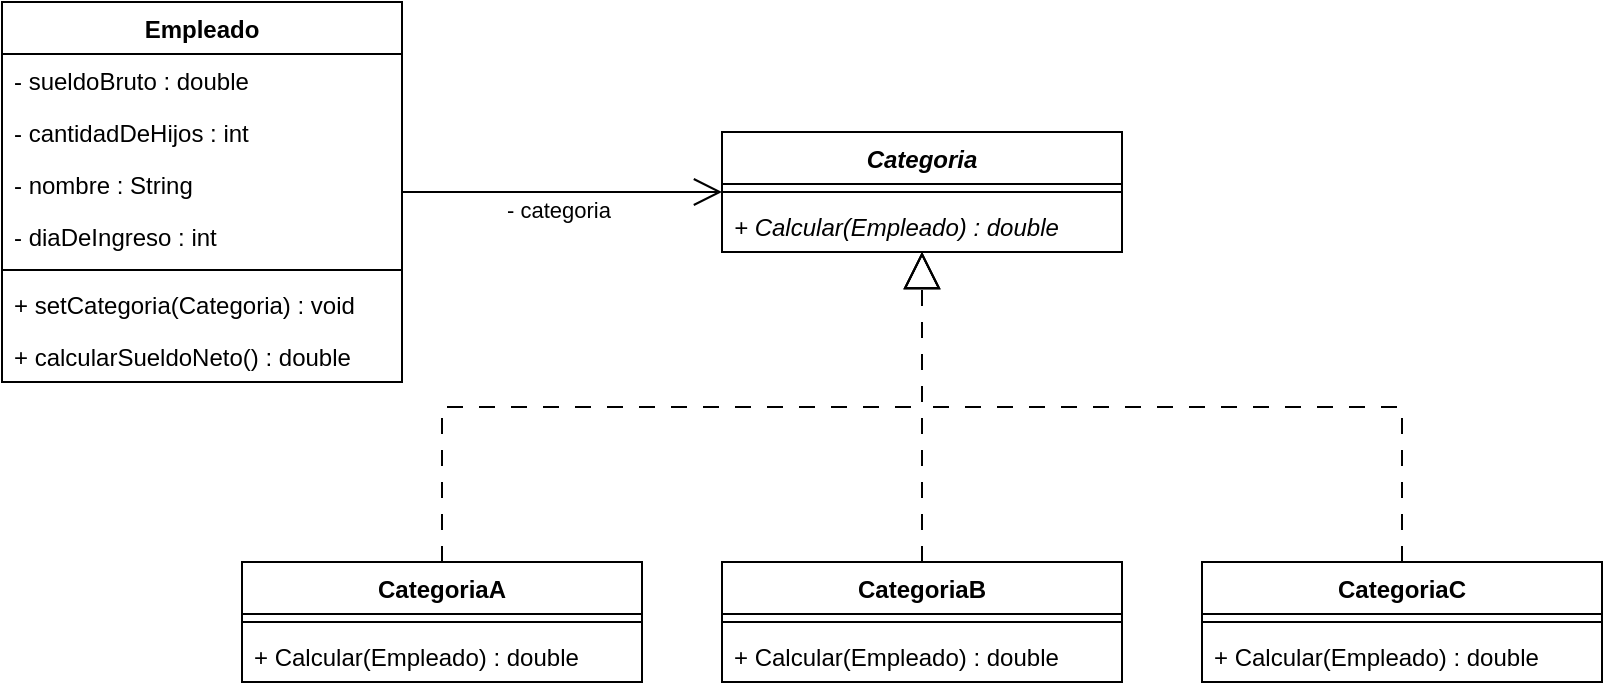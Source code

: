 <mxfile version="22.1.4" type="google" pages="2">
  <diagram name="Clases" id="6WamnW6L7Y_ftasLvD7b">
    <mxGraphModel grid="1" page="1" gridSize="10" guides="1" tooltips="1" connect="1" arrows="1" fold="1" pageScale="1" pageWidth="850" pageHeight="1100" math="0" shadow="0">
      <root>
        <mxCell id="0" />
        <mxCell id="1" parent="0" />
        <mxCell id="TnwES9tfCBE1nQWdl5rh-1" value="Empleado" style="swimlane;fontStyle=1;align=center;verticalAlign=top;childLayout=stackLayout;horizontal=1;startSize=26;horizontalStack=0;resizeParent=1;resizeParentMax=0;resizeLast=0;collapsible=1;marginBottom=0;" vertex="1" parent="1">
          <mxGeometry x="120" y="200" width="200" height="190" as="geometry" />
        </mxCell>
        <mxCell id="TnwES9tfCBE1nQWdl5rh-2" value="- sueldoBruto : double" style="text;strokeColor=none;fillColor=none;align=left;verticalAlign=top;spacingLeft=4;spacingRight=4;overflow=hidden;rotatable=0;points=[[0,0.5],[1,0.5]];portConstraint=eastwest;" vertex="1" parent="TnwES9tfCBE1nQWdl5rh-1">
          <mxGeometry y="26" width="200" height="26" as="geometry" />
        </mxCell>
        <mxCell id="TnwES9tfCBE1nQWdl5rh-3" value="- cantidadDeHijos : int" style="text;strokeColor=none;fillColor=none;align=left;verticalAlign=top;spacingLeft=4;spacingRight=4;overflow=hidden;rotatable=0;points=[[0,0.5],[1,0.5]];portConstraint=eastwest;" vertex="1" parent="TnwES9tfCBE1nQWdl5rh-1">
          <mxGeometry y="52" width="200" height="26" as="geometry" />
        </mxCell>
        <mxCell id="TnwES9tfCBE1nQWdl5rh-4" value="- nombre : String" style="text;strokeColor=none;fillColor=none;align=left;verticalAlign=top;spacingLeft=4;spacingRight=4;overflow=hidden;rotatable=0;points=[[0,0.5],[1,0.5]];portConstraint=eastwest;" vertex="1" parent="TnwES9tfCBE1nQWdl5rh-1">
          <mxGeometry y="78" width="200" height="26" as="geometry" />
        </mxCell>
        <mxCell id="TnwES9tfCBE1nQWdl5rh-5" value="- diaDeIngreso : int" style="text;strokeColor=none;fillColor=none;align=left;verticalAlign=top;spacingLeft=4;spacingRight=4;overflow=hidden;rotatable=0;points=[[0,0.5],[1,0.5]];portConstraint=eastwest;" vertex="1" parent="TnwES9tfCBE1nQWdl5rh-1">
          <mxGeometry y="104" width="200" height="26" as="geometry" />
        </mxCell>
        <mxCell id="TnwES9tfCBE1nQWdl5rh-6" value="" style="line;strokeWidth=1;fillColor=none;align=left;verticalAlign=middle;spacingTop=-1;spacingLeft=3;spacingRight=3;rotatable=0;labelPosition=right;points=[];portConstraint=eastwest;strokeColor=inherit;" vertex="1" parent="TnwES9tfCBE1nQWdl5rh-1">
          <mxGeometry y="130" width="200" height="8" as="geometry" />
        </mxCell>
        <mxCell id="TnwES9tfCBE1nQWdl5rh-7" value="+ setCategoria(Categoria) : void" style="text;strokeColor=none;fillColor=none;align=left;verticalAlign=top;spacingLeft=4;spacingRight=4;overflow=hidden;rotatable=0;points=[[0,0.5],[1,0.5]];portConstraint=eastwest;" vertex="1" parent="TnwES9tfCBE1nQWdl5rh-1">
          <mxGeometry y="138" width="200" height="26" as="geometry" />
        </mxCell>
        <mxCell id="TnwES9tfCBE1nQWdl5rh-8" value="+ calcularSueldoNeto() : double" style="text;strokeColor=none;fillColor=none;align=left;verticalAlign=top;spacingLeft=4;spacingRight=4;overflow=hidden;rotatable=0;points=[[0,0.5],[1,0.5]];portConstraint=eastwest;" vertex="1" parent="TnwES9tfCBE1nQWdl5rh-1">
          <mxGeometry y="164" width="200" height="26" as="geometry" />
        </mxCell>
        <mxCell id="TnwES9tfCBE1nQWdl5rh-23" value="Categoria" style="swimlane;fontStyle=3;align=center;verticalAlign=top;childLayout=stackLayout;horizontal=1;startSize=26;horizontalStack=0;resizeParent=1;resizeParentMax=0;resizeLast=0;collapsible=1;marginBottom=0;whiteSpace=wrap;html=1;" vertex="1" parent="1">
          <mxGeometry x="480" y="265" width="200" height="60" as="geometry" />
        </mxCell>
        <mxCell id="TnwES9tfCBE1nQWdl5rh-25" value="" style="line;strokeWidth=1;fillColor=none;align=left;verticalAlign=middle;spacingTop=-1;spacingLeft=3;spacingRight=3;rotatable=0;labelPosition=right;points=[];portConstraint=eastwest;strokeColor=inherit;" vertex="1" parent="TnwES9tfCBE1nQWdl5rh-23">
          <mxGeometry y="26" width="200" height="8" as="geometry" />
        </mxCell>
        <mxCell id="TnwES9tfCBE1nQWdl5rh-26" value="+ Calcular(Empleado) : double" style="text;strokeColor=none;fillColor=none;align=left;verticalAlign=top;spacingLeft=4;spacingRight=4;overflow=hidden;rotatable=0;points=[[0,0.5],[1,0.5]];portConstraint=eastwest;whiteSpace=wrap;html=1;fontStyle=2" vertex="1" parent="TnwES9tfCBE1nQWdl5rh-23">
          <mxGeometry y="34" width="200" height="26" as="geometry" />
        </mxCell>
        <mxCell id="TnwES9tfCBE1nQWdl5rh-27" value="CategoriaA" style="swimlane;fontStyle=1;align=center;verticalAlign=top;childLayout=stackLayout;horizontal=1;startSize=26;horizontalStack=0;resizeParent=1;resizeParentMax=0;resizeLast=0;collapsible=1;marginBottom=0;whiteSpace=wrap;html=1;" vertex="1" parent="1">
          <mxGeometry x="240" y="480" width="200" height="60" as="geometry" />
        </mxCell>
        <mxCell id="TnwES9tfCBE1nQWdl5rh-29" value="" style="line;strokeWidth=1;fillColor=none;align=left;verticalAlign=middle;spacingTop=-1;spacingLeft=3;spacingRight=3;rotatable=0;labelPosition=right;points=[];portConstraint=eastwest;strokeColor=inherit;" vertex="1" parent="TnwES9tfCBE1nQWdl5rh-27">
          <mxGeometry y="26" width="200" height="8" as="geometry" />
        </mxCell>
        <mxCell id="TnwES9tfCBE1nQWdl5rh-30" value="+ Calcular(Empleado) : double" style="text;strokeColor=none;fillColor=none;align=left;verticalAlign=top;spacingLeft=4;spacingRight=4;overflow=hidden;rotatable=0;points=[[0,0.5],[1,0.5]];portConstraint=eastwest;whiteSpace=wrap;html=1;fontStyle=0" vertex="1" parent="TnwES9tfCBE1nQWdl5rh-27">
          <mxGeometry y="34" width="200" height="26" as="geometry" />
        </mxCell>
        <mxCell id="TnwES9tfCBE1nQWdl5rh-31" value="CategoriaB" style="swimlane;fontStyle=1;align=center;verticalAlign=top;childLayout=stackLayout;horizontal=1;startSize=26;horizontalStack=0;resizeParent=1;resizeParentMax=0;resizeLast=0;collapsible=1;marginBottom=0;whiteSpace=wrap;html=1;" vertex="1" parent="1">
          <mxGeometry x="480" y="480" width="200" height="60" as="geometry" />
        </mxCell>
        <mxCell id="TnwES9tfCBE1nQWdl5rh-33" value="" style="line;strokeWidth=1;fillColor=none;align=left;verticalAlign=middle;spacingTop=-1;spacingLeft=3;spacingRight=3;rotatable=0;labelPosition=right;points=[];portConstraint=eastwest;strokeColor=inherit;" vertex="1" parent="TnwES9tfCBE1nQWdl5rh-31">
          <mxGeometry y="26" width="200" height="8" as="geometry" />
        </mxCell>
        <mxCell id="TnwES9tfCBE1nQWdl5rh-34" value="+ Calcular(Empleado) : double" style="text;strokeColor=none;fillColor=none;align=left;verticalAlign=top;spacingLeft=4;spacingRight=4;overflow=hidden;rotatable=0;points=[[0,0.5],[1,0.5]];portConstraint=eastwest;whiteSpace=wrap;html=1;fontStyle=0" vertex="1" parent="TnwES9tfCBE1nQWdl5rh-31">
          <mxGeometry y="34" width="200" height="26" as="geometry" />
        </mxCell>
        <mxCell id="TnwES9tfCBE1nQWdl5rh-35" value="CategoriaC" style="swimlane;fontStyle=1;align=center;verticalAlign=top;childLayout=stackLayout;horizontal=1;startSize=26;horizontalStack=0;resizeParent=1;resizeParentMax=0;resizeLast=0;collapsible=1;marginBottom=0;whiteSpace=wrap;html=1;" vertex="1" parent="1">
          <mxGeometry x="720" y="480" width="200" height="60" as="geometry" />
        </mxCell>
        <mxCell id="TnwES9tfCBE1nQWdl5rh-37" value="" style="line;strokeWidth=1;fillColor=none;align=left;verticalAlign=middle;spacingTop=-1;spacingLeft=3;spacingRight=3;rotatable=0;labelPosition=right;points=[];portConstraint=eastwest;strokeColor=inherit;" vertex="1" parent="TnwES9tfCBE1nQWdl5rh-35">
          <mxGeometry y="26" width="200" height="8" as="geometry" />
        </mxCell>
        <mxCell id="TnwES9tfCBE1nQWdl5rh-38" value="+ Calcular(Empleado) : double" style="text;strokeColor=none;fillColor=none;align=left;verticalAlign=top;spacingLeft=4;spacingRight=4;overflow=hidden;rotatable=0;points=[[0,0.5],[1,0.5]];portConstraint=eastwest;whiteSpace=wrap;html=1;fontStyle=0" vertex="1" parent="TnwES9tfCBE1nQWdl5rh-35">
          <mxGeometry y="34" width="200" height="26" as="geometry" />
        </mxCell>
        <mxCell id="TnwES9tfCBE1nQWdl5rh-39" value="" style="endArrow=block;endSize=16;endFill=0;html=1;rounded=0;edgeStyle=elbowEdgeStyle;elbow=vertical;dashed=1;dashPattern=8 8;" edge="1" parent="1" source="TnwES9tfCBE1nQWdl5rh-27" target="TnwES9tfCBE1nQWdl5rh-23">
          <mxGeometry width="160" relative="1" as="geometry">
            <mxPoint x="400" y="420" as="sourcePoint" />
            <mxPoint x="560" y="420" as="targetPoint" />
          </mxGeometry>
        </mxCell>
        <mxCell id="TnwES9tfCBE1nQWdl5rh-40" value="" style="endArrow=block;endSize=16;endFill=0;html=1;rounded=0;edgeStyle=elbowEdgeStyle;elbow=vertical;dashed=1;dashPattern=8 8;" edge="1" parent="1" source="TnwES9tfCBE1nQWdl5rh-31" target="TnwES9tfCBE1nQWdl5rh-23">
          <mxGeometry width="160" relative="1" as="geometry">
            <mxPoint x="400" y="420" as="sourcePoint" />
            <mxPoint x="560" y="420" as="targetPoint" />
          </mxGeometry>
        </mxCell>
        <mxCell id="TnwES9tfCBE1nQWdl5rh-41" value="" style="endArrow=block;endSize=16;endFill=0;html=1;rounded=0;edgeStyle=elbowEdgeStyle;elbow=vertical;dashed=1;dashPattern=8 8;" edge="1" parent="1" source="TnwES9tfCBE1nQWdl5rh-35" target="TnwES9tfCBE1nQWdl5rh-23">
          <mxGeometry width="160" relative="1" as="geometry">
            <mxPoint x="400" y="420" as="sourcePoint" />
            <mxPoint x="560" y="420" as="targetPoint" />
          </mxGeometry>
        </mxCell>
        <mxCell id="TnwES9tfCBE1nQWdl5rh-42" value="" style="endArrow=open;endFill=1;endSize=12;html=1;rounded=0;" edge="1" parent="1" source="TnwES9tfCBE1nQWdl5rh-1" target="TnwES9tfCBE1nQWdl5rh-23">
          <mxGeometry width="160" relative="1" as="geometry">
            <mxPoint x="400" y="420" as="sourcePoint" />
            <mxPoint x="560" y="420" as="targetPoint" />
          </mxGeometry>
        </mxCell>
        <mxCell id="TnwES9tfCBE1nQWdl5rh-43" value="- categoria" style="edgeLabel;html=1;align=center;verticalAlign=middle;resizable=0;points=[];" connectable="0" vertex="1" parent="TnwES9tfCBE1nQWdl5rh-42">
          <mxGeometry x="0.108" y="-1" relative="1" as="geometry">
            <mxPoint x="-11" y="8" as="offset" />
          </mxGeometry>
        </mxCell>
      </root>
    </mxGraphModel>
  </diagram>
  <diagram id="ggLnUAiBd8tP3QNSaHyq" name="Secuencia">
    <mxGraphModel grid="1" page="1" gridSize="10" guides="1" tooltips="1" connect="1" arrows="1" fold="1" pageScale="1" pageWidth="850" pageHeight="1100" math="0" shadow="0">
      <root>
        <mxCell id="0" />
        <mxCell id="1" parent="0" />
        <mxCell id="5e5y-OejK9uEvCGZIYuc-1" value="Pepe : Empleado" style="shape=umlLifeline;whiteSpace=wrap;html=1;container=1;dropTarget=0;collapsible=0;recursiveResize=0;outlineConnect=0;portConstraint=eastwest;newEdgeStyle={&quot;curved&quot;:0,&quot;rounded&quot;:0};points=[[0,0,0,0,5],[0,1,0,0,-5],[1,0,0,0,5],[1,1,0,0,-5]];perimeter=rectanglePerimeter;targetShapes=umlLifeline;participant=label;" vertex="1" parent="1">
          <mxGeometry x="120" y="160" width="100" height="400" as="geometry" />
        </mxCell>
        <mxCell id="5e5y-OejK9uEvCGZIYuc-2" value="" style="html=1;points=[[0,0,0,0,5],[0,1,0,0,-5],[1,0,0,0,5],[1,1,0,0,-5]];perimeter=orthogonalPerimeter;outlineConnect=0;targetShapes=umlLifeline;portConstraint=eastwest;newEdgeStyle={&quot;curved&quot;:0,&quot;rounded&quot;:0};" vertex="1" parent="5e5y-OejK9uEvCGZIYuc-1">
          <mxGeometry x="45" y="75" width="10" height="295" as="geometry" />
        </mxCell>
        <mxCell id="5e5y-OejK9uEvCGZIYuc-3" value="calcularSueldoNeto()" style="html=1;verticalAlign=bottom;endArrow=block;curved=0;rounded=0;entryX=0;entryY=0;entryDx=0;entryDy=5;" edge="1" parent="5e5y-OejK9uEvCGZIYuc-1" target="5e5y-OejK9uEvCGZIYuc-2">
          <mxGeometry x="0.008" relative="1" as="geometry">
            <mxPoint x="-80" y="80" as="sourcePoint" />
            <mxPoint as="offset" />
          </mxGeometry>
        </mxCell>
        <mxCell id="5e5y-OejK9uEvCGZIYuc-4" value="return" style="html=1;verticalAlign=bottom;endArrow=open;dashed=1;endSize=8;curved=0;rounded=0;exitX=0;exitY=1;exitDx=0;exitDy=-5;" edge="1" parent="5e5y-OejK9uEvCGZIYuc-1" source="5e5y-OejK9uEvCGZIYuc-2">
          <mxGeometry relative="1" as="geometry">
            <mxPoint x="-80" y="365" as="targetPoint" />
          </mxGeometry>
        </mxCell>
        <mxCell id="-BxL4Ov5H_Exld3XCiHc-5" value="B : CategoriaB" style="shape=umlLifeline;perimeter=lifelinePerimeter;whiteSpace=wrap;html=1;container=1;dropTarget=0;collapsible=0;recursiveResize=0;outlineConnect=0;portConstraint=eastwest;newEdgeStyle={&quot;curved&quot;:0,&quot;rounded&quot;:0};" vertex="1" parent="1">
          <mxGeometry x="260" y="160" width="100" height="400" as="geometry" />
        </mxCell>
        <mxCell id="-BxL4Ov5H_Exld3XCiHc-6" value="" style="html=1;points=[[0,0,0,0,5],[0,1,0,0,-5],[1,0,0,0,5],[1,1,0,0,-5]];perimeter=orthogonalPerimeter;outlineConnect=0;targetShapes=umlLifeline;portConstraint=eastwest;newEdgeStyle={&quot;curved&quot;:0,&quot;rounded&quot;:0};" vertex="1" parent="-BxL4Ov5H_Exld3XCiHc-5">
          <mxGeometry x="45" y="90" width="10" height="260" as="geometry" />
        </mxCell>
        <mxCell id="-BxL4Ov5H_Exld3XCiHc-7" value="calcular(Pepe)" style="html=1;verticalAlign=bottom;endArrow=block;curved=0;rounded=0;entryX=0;entryY=0;entryDx=0;entryDy=5;" edge="1" parent="1" source="5e5y-OejK9uEvCGZIYuc-2" target="-BxL4Ov5H_Exld3XCiHc-6">
          <mxGeometry x="0.008" relative="1" as="geometry">
            <mxPoint x="180" y="240" as="sourcePoint" />
            <mxPoint as="offset" />
          </mxGeometry>
        </mxCell>
        <mxCell id="-BxL4Ov5H_Exld3XCiHc-8" value="return" style="html=1;verticalAlign=bottom;endArrow=open;dashed=1;endSize=8;curved=0;rounded=0;exitX=0;exitY=1;exitDx=0;exitDy=-5;" edge="1" parent="1" source="-BxL4Ov5H_Exld3XCiHc-6" target="5e5y-OejK9uEvCGZIYuc-2">
          <mxGeometry relative="1" as="geometry">
            <mxPoint x="180" y="525" as="targetPoint" />
          </mxGeometry>
        </mxCell>
        <mxCell id="4bnf-kqJQv6gvu5l0QSf-1" value="getSueldoBruto()" style="html=1;verticalAlign=bottom;endArrow=block;curved=0;rounded=0;" edge="1" parent="1">
          <mxGeometry width="80" relative="1" as="geometry">
            <mxPoint x="315" y="280" as="sourcePoint" />
            <mxPoint x="445.0" y="280" as="targetPoint" />
          </mxGeometry>
        </mxCell>
        <mxCell id="nzULVZhQT3it1Akx-k8h-1" value="sueldoBruto" style="html=1;verticalAlign=bottom;endArrow=open;dashed=1;endSize=8;curved=0;rounded=0;" edge="1" parent="1">
          <mxGeometry relative="1" as="geometry">
            <mxPoint x="445.0" y="320" as="sourcePoint" />
            <mxPoint x="315" y="320" as="targetPoint" />
          </mxGeometry>
        </mxCell>
        <mxCell id="nzULVZhQT3it1Akx-k8h-2" value="getNombre()" style="html=1;verticalAlign=bottom;endArrow=block;curved=0;rounded=0;" edge="1" parent="1">
          <mxGeometry width="80" relative="1" as="geometry">
            <mxPoint x="315" y="360" as="sourcePoint" />
            <mxPoint x="445.0" y="360" as="targetPoint" />
          </mxGeometry>
        </mxCell>
        <mxCell id="nzULVZhQT3it1Akx-k8h-3" value="nombre" style="html=1;verticalAlign=bottom;endArrow=open;dashed=1;endSize=8;curved=0;rounded=0;" edge="1" parent="1">
          <mxGeometry relative="1" as="geometry">
            <mxPoint x="445.0" y="400" as="sourcePoint" />
            <mxPoint x="315" y="400" as="targetPoint" />
          </mxGeometry>
        </mxCell>
        <mxCell id="nzULVZhQT3it1Akx-k8h-4" value="getCantHijos()" style="html=1;verticalAlign=bottom;endArrow=block;curved=0;rounded=0;" edge="1" parent="1" source="-BxL4Ov5H_Exld3XCiHc-6" target="nzULVZhQT3it1Akx-k8h-12">
          <mxGeometry width="80" relative="1" as="geometry">
            <mxPoint x="760" y="230" as="sourcePoint" />
            <mxPoint x="630" y="230" as="targetPoint" />
          </mxGeometry>
        </mxCell>
        <mxCell id="nzULVZhQT3it1Akx-k8h-5" value="cantHijos" style="html=1;verticalAlign=bottom;endArrow=open;dashed=1;endSize=8;curved=0;rounded=0;" edge="1" parent="1">
          <mxGeometry relative="1" as="geometry">
            <mxPoint x="445.0" y="480" as="sourcePoint" />
            <mxPoint x="315" y="480" as="targetPoint" />
          </mxGeometry>
        </mxCell>
        <mxCell id="nzULVZhQT3it1Akx-k8h-7" value="Pepe : Empleado" style="shape=umlLifeline;perimeter=lifelinePerimeter;whiteSpace=wrap;html=1;container=1;dropTarget=0;collapsible=0;recursiveResize=0;outlineConnect=0;portConstraint=eastwest;newEdgeStyle={&quot;curved&quot;:0,&quot;rounded&quot;:0};" vertex="1" parent="1">
          <mxGeometry x="400" y="160" width="100" height="400" as="geometry" />
        </mxCell>
        <mxCell id="nzULVZhQT3it1Akx-k8h-8" value="" style="html=1;points=[[0,0,0,0,5],[0,1,0,0,-5],[1,0,0,0,5],[1,1,0,0,-5]];perimeter=orthogonalPerimeter;outlineConnect=0;targetShapes=umlLifeline;portConstraint=eastwest;newEdgeStyle={&quot;curved&quot;:0,&quot;rounded&quot;:0};" vertex="1" parent="nzULVZhQT3it1Akx-k8h-7">
          <mxGeometry x="45" y="120" width="10" height="40" as="geometry" />
        </mxCell>
        <mxCell id="nzULVZhQT3it1Akx-k8h-11" value="" style="html=1;points=[[0,0,0,0,5],[0,1,0,0,-5],[1,0,0,0,5],[1,1,0,0,-5]];perimeter=orthogonalPerimeter;outlineConnect=0;targetShapes=umlLifeline;portConstraint=eastwest;newEdgeStyle={&quot;curved&quot;:0,&quot;rounded&quot;:0};" vertex="1" parent="nzULVZhQT3it1Akx-k8h-7">
          <mxGeometry x="45" y="200" width="10" height="40" as="geometry" />
        </mxCell>
        <mxCell id="nzULVZhQT3it1Akx-k8h-12" value="" style="html=1;points=[[0,0,0,0,5],[0,1,0,0,-5],[1,0,0,0,5],[1,1,0,0,-5]];perimeter=orthogonalPerimeter;outlineConnect=0;targetShapes=umlLifeline;portConstraint=eastwest;newEdgeStyle={&quot;curved&quot;:0,&quot;rounded&quot;:0};" vertex="1" parent="nzULVZhQT3it1Akx-k8h-7">
          <mxGeometry x="45" y="280" width="10" height="40" as="geometry" />
        </mxCell>
      </root>
    </mxGraphModel>
  </diagram>
</mxfile>
